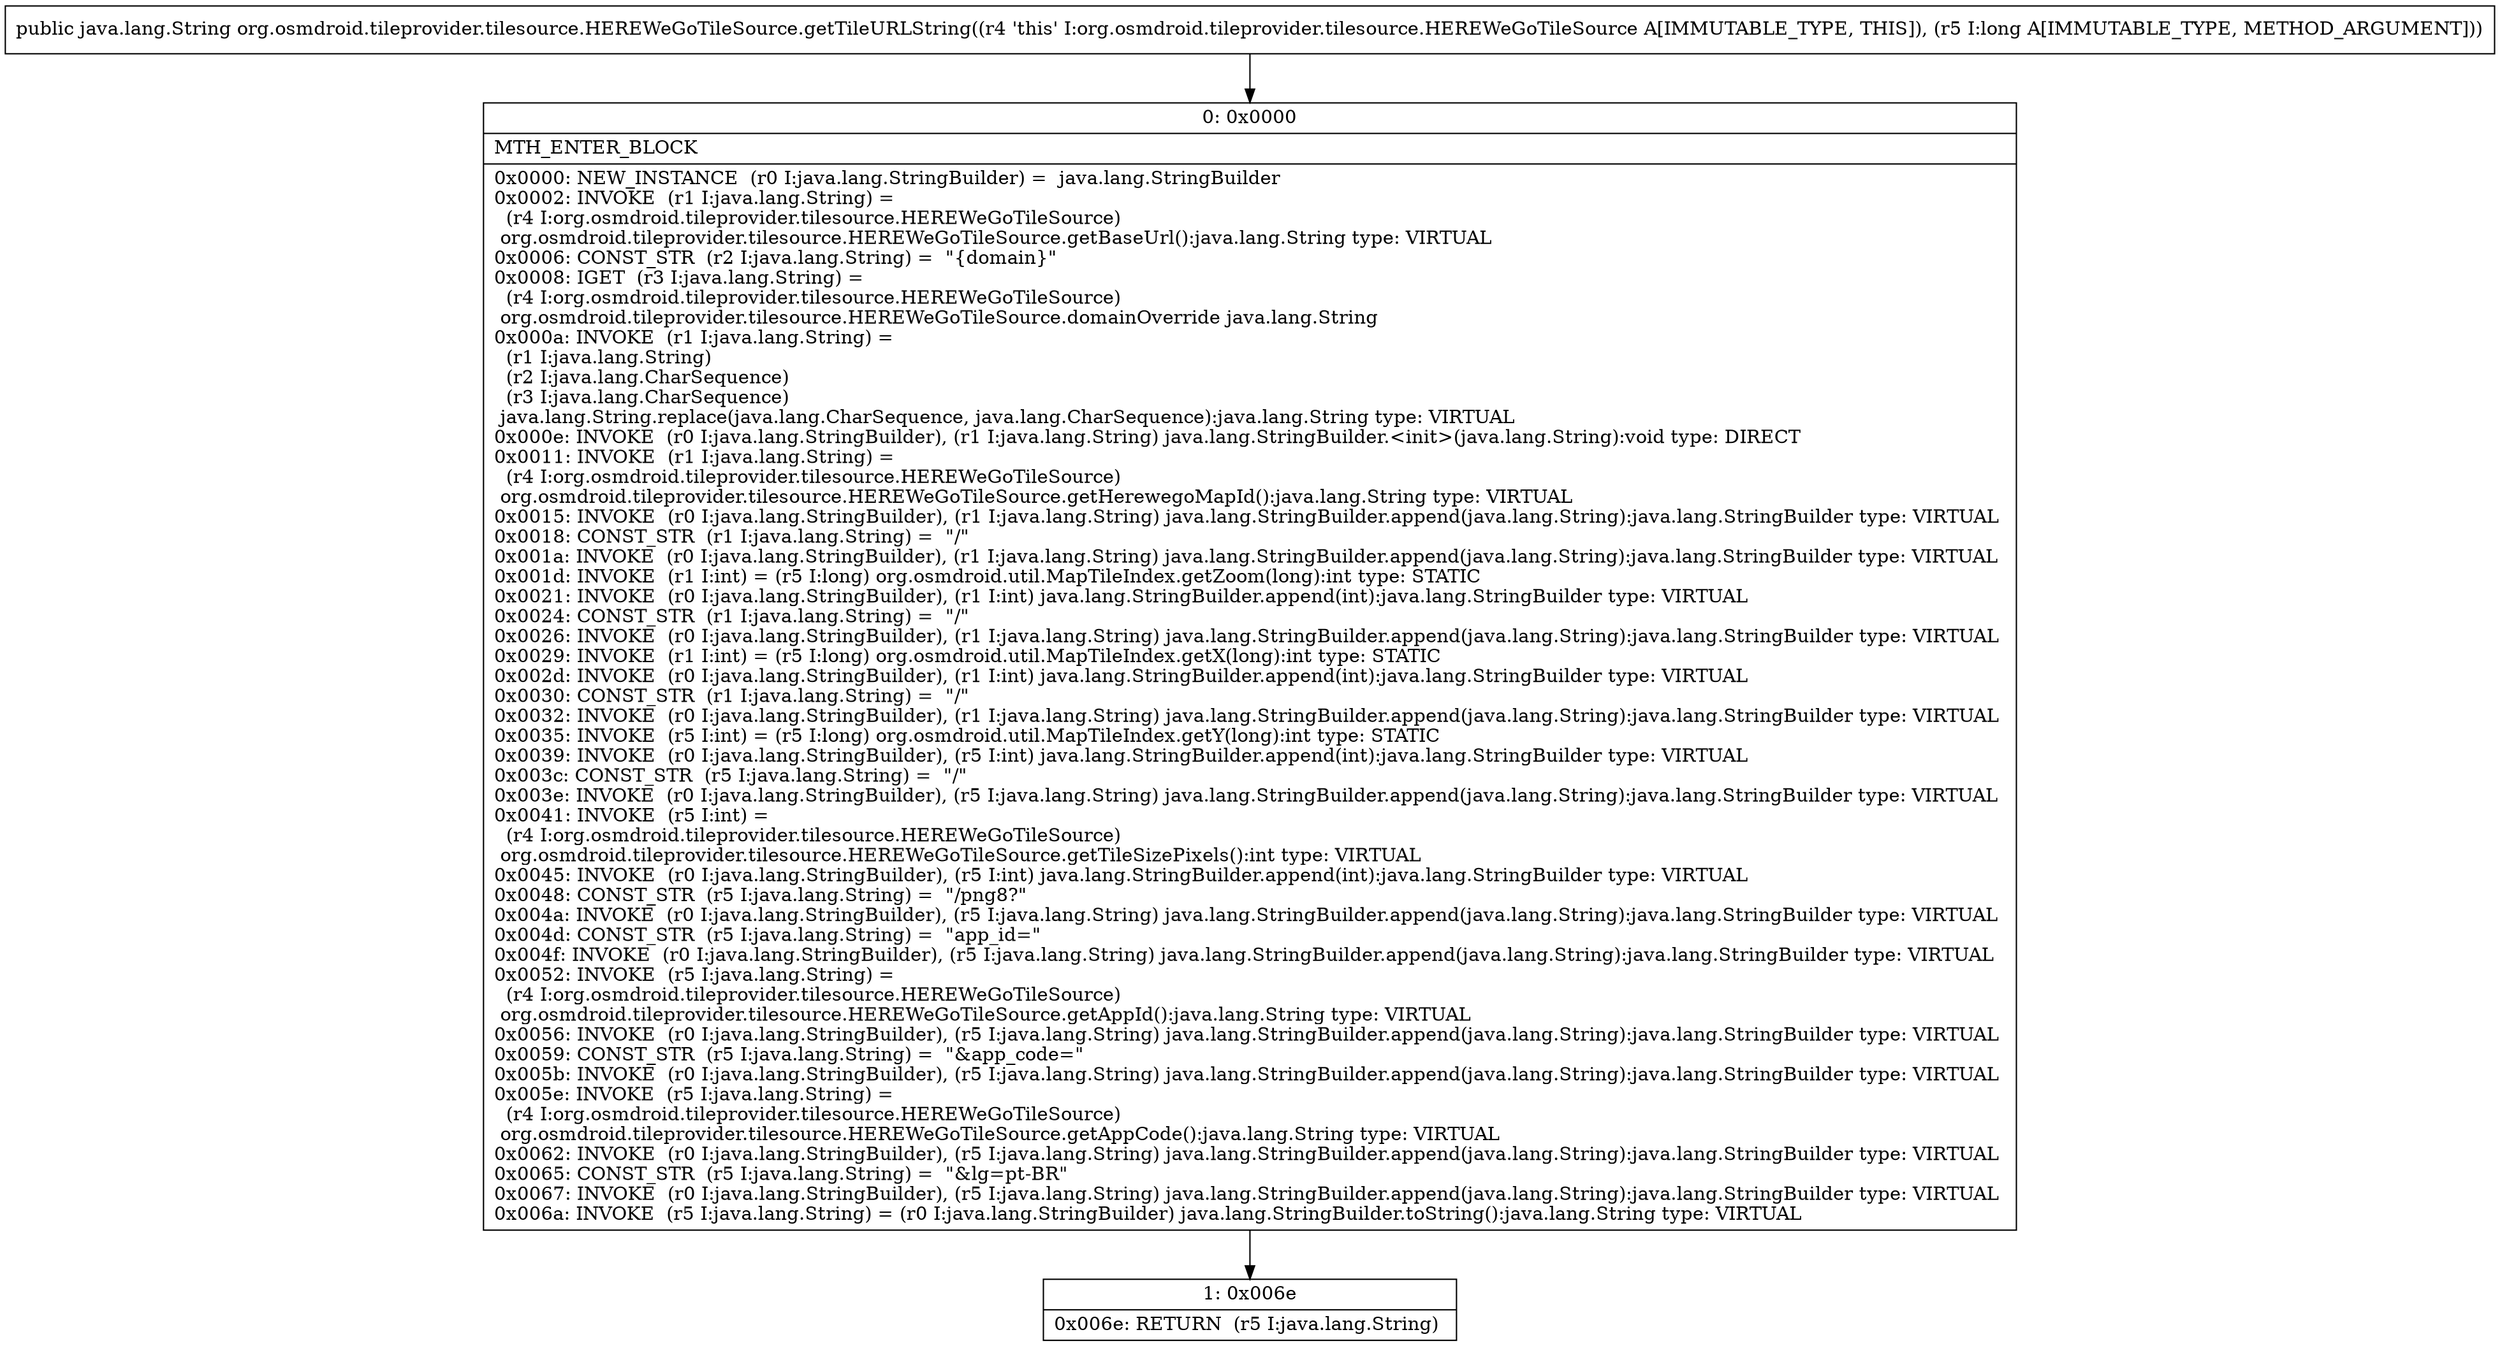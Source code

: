 digraph "CFG fororg.osmdroid.tileprovider.tilesource.HEREWeGoTileSource.getTileURLString(J)Ljava\/lang\/String;" {
Node_0 [shape=record,label="{0\:\ 0x0000|MTH_ENTER_BLOCK\l|0x0000: NEW_INSTANCE  (r0 I:java.lang.StringBuilder) =  java.lang.StringBuilder \l0x0002: INVOKE  (r1 I:java.lang.String) = \l  (r4 I:org.osmdroid.tileprovider.tilesource.HEREWeGoTileSource)\l org.osmdroid.tileprovider.tilesource.HEREWeGoTileSource.getBaseUrl():java.lang.String type: VIRTUAL \l0x0006: CONST_STR  (r2 I:java.lang.String) =  \"\{domain\}\" \l0x0008: IGET  (r3 I:java.lang.String) = \l  (r4 I:org.osmdroid.tileprovider.tilesource.HEREWeGoTileSource)\l org.osmdroid.tileprovider.tilesource.HEREWeGoTileSource.domainOverride java.lang.String \l0x000a: INVOKE  (r1 I:java.lang.String) = \l  (r1 I:java.lang.String)\l  (r2 I:java.lang.CharSequence)\l  (r3 I:java.lang.CharSequence)\l java.lang.String.replace(java.lang.CharSequence, java.lang.CharSequence):java.lang.String type: VIRTUAL \l0x000e: INVOKE  (r0 I:java.lang.StringBuilder), (r1 I:java.lang.String) java.lang.StringBuilder.\<init\>(java.lang.String):void type: DIRECT \l0x0011: INVOKE  (r1 I:java.lang.String) = \l  (r4 I:org.osmdroid.tileprovider.tilesource.HEREWeGoTileSource)\l org.osmdroid.tileprovider.tilesource.HEREWeGoTileSource.getHerewegoMapId():java.lang.String type: VIRTUAL \l0x0015: INVOKE  (r0 I:java.lang.StringBuilder), (r1 I:java.lang.String) java.lang.StringBuilder.append(java.lang.String):java.lang.StringBuilder type: VIRTUAL \l0x0018: CONST_STR  (r1 I:java.lang.String) =  \"\/\" \l0x001a: INVOKE  (r0 I:java.lang.StringBuilder), (r1 I:java.lang.String) java.lang.StringBuilder.append(java.lang.String):java.lang.StringBuilder type: VIRTUAL \l0x001d: INVOKE  (r1 I:int) = (r5 I:long) org.osmdroid.util.MapTileIndex.getZoom(long):int type: STATIC \l0x0021: INVOKE  (r0 I:java.lang.StringBuilder), (r1 I:int) java.lang.StringBuilder.append(int):java.lang.StringBuilder type: VIRTUAL \l0x0024: CONST_STR  (r1 I:java.lang.String) =  \"\/\" \l0x0026: INVOKE  (r0 I:java.lang.StringBuilder), (r1 I:java.lang.String) java.lang.StringBuilder.append(java.lang.String):java.lang.StringBuilder type: VIRTUAL \l0x0029: INVOKE  (r1 I:int) = (r5 I:long) org.osmdroid.util.MapTileIndex.getX(long):int type: STATIC \l0x002d: INVOKE  (r0 I:java.lang.StringBuilder), (r1 I:int) java.lang.StringBuilder.append(int):java.lang.StringBuilder type: VIRTUAL \l0x0030: CONST_STR  (r1 I:java.lang.String) =  \"\/\" \l0x0032: INVOKE  (r0 I:java.lang.StringBuilder), (r1 I:java.lang.String) java.lang.StringBuilder.append(java.lang.String):java.lang.StringBuilder type: VIRTUAL \l0x0035: INVOKE  (r5 I:int) = (r5 I:long) org.osmdroid.util.MapTileIndex.getY(long):int type: STATIC \l0x0039: INVOKE  (r0 I:java.lang.StringBuilder), (r5 I:int) java.lang.StringBuilder.append(int):java.lang.StringBuilder type: VIRTUAL \l0x003c: CONST_STR  (r5 I:java.lang.String) =  \"\/\" \l0x003e: INVOKE  (r0 I:java.lang.StringBuilder), (r5 I:java.lang.String) java.lang.StringBuilder.append(java.lang.String):java.lang.StringBuilder type: VIRTUAL \l0x0041: INVOKE  (r5 I:int) = \l  (r4 I:org.osmdroid.tileprovider.tilesource.HEREWeGoTileSource)\l org.osmdroid.tileprovider.tilesource.HEREWeGoTileSource.getTileSizePixels():int type: VIRTUAL \l0x0045: INVOKE  (r0 I:java.lang.StringBuilder), (r5 I:int) java.lang.StringBuilder.append(int):java.lang.StringBuilder type: VIRTUAL \l0x0048: CONST_STR  (r5 I:java.lang.String) =  \"\/png8?\" \l0x004a: INVOKE  (r0 I:java.lang.StringBuilder), (r5 I:java.lang.String) java.lang.StringBuilder.append(java.lang.String):java.lang.StringBuilder type: VIRTUAL \l0x004d: CONST_STR  (r5 I:java.lang.String) =  \"app_id=\" \l0x004f: INVOKE  (r0 I:java.lang.StringBuilder), (r5 I:java.lang.String) java.lang.StringBuilder.append(java.lang.String):java.lang.StringBuilder type: VIRTUAL \l0x0052: INVOKE  (r5 I:java.lang.String) = \l  (r4 I:org.osmdroid.tileprovider.tilesource.HEREWeGoTileSource)\l org.osmdroid.tileprovider.tilesource.HEREWeGoTileSource.getAppId():java.lang.String type: VIRTUAL \l0x0056: INVOKE  (r0 I:java.lang.StringBuilder), (r5 I:java.lang.String) java.lang.StringBuilder.append(java.lang.String):java.lang.StringBuilder type: VIRTUAL \l0x0059: CONST_STR  (r5 I:java.lang.String) =  \"&app_code=\" \l0x005b: INVOKE  (r0 I:java.lang.StringBuilder), (r5 I:java.lang.String) java.lang.StringBuilder.append(java.lang.String):java.lang.StringBuilder type: VIRTUAL \l0x005e: INVOKE  (r5 I:java.lang.String) = \l  (r4 I:org.osmdroid.tileprovider.tilesource.HEREWeGoTileSource)\l org.osmdroid.tileprovider.tilesource.HEREWeGoTileSource.getAppCode():java.lang.String type: VIRTUAL \l0x0062: INVOKE  (r0 I:java.lang.StringBuilder), (r5 I:java.lang.String) java.lang.StringBuilder.append(java.lang.String):java.lang.StringBuilder type: VIRTUAL \l0x0065: CONST_STR  (r5 I:java.lang.String) =  \"&lg=pt\-BR\" \l0x0067: INVOKE  (r0 I:java.lang.StringBuilder), (r5 I:java.lang.String) java.lang.StringBuilder.append(java.lang.String):java.lang.StringBuilder type: VIRTUAL \l0x006a: INVOKE  (r5 I:java.lang.String) = (r0 I:java.lang.StringBuilder) java.lang.StringBuilder.toString():java.lang.String type: VIRTUAL \l}"];
Node_1 [shape=record,label="{1\:\ 0x006e|0x006e: RETURN  (r5 I:java.lang.String) \l}"];
MethodNode[shape=record,label="{public java.lang.String org.osmdroid.tileprovider.tilesource.HEREWeGoTileSource.getTileURLString((r4 'this' I:org.osmdroid.tileprovider.tilesource.HEREWeGoTileSource A[IMMUTABLE_TYPE, THIS]), (r5 I:long A[IMMUTABLE_TYPE, METHOD_ARGUMENT])) }"];
MethodNode -> Node_0;
Node_0 -> Node_1;
}

